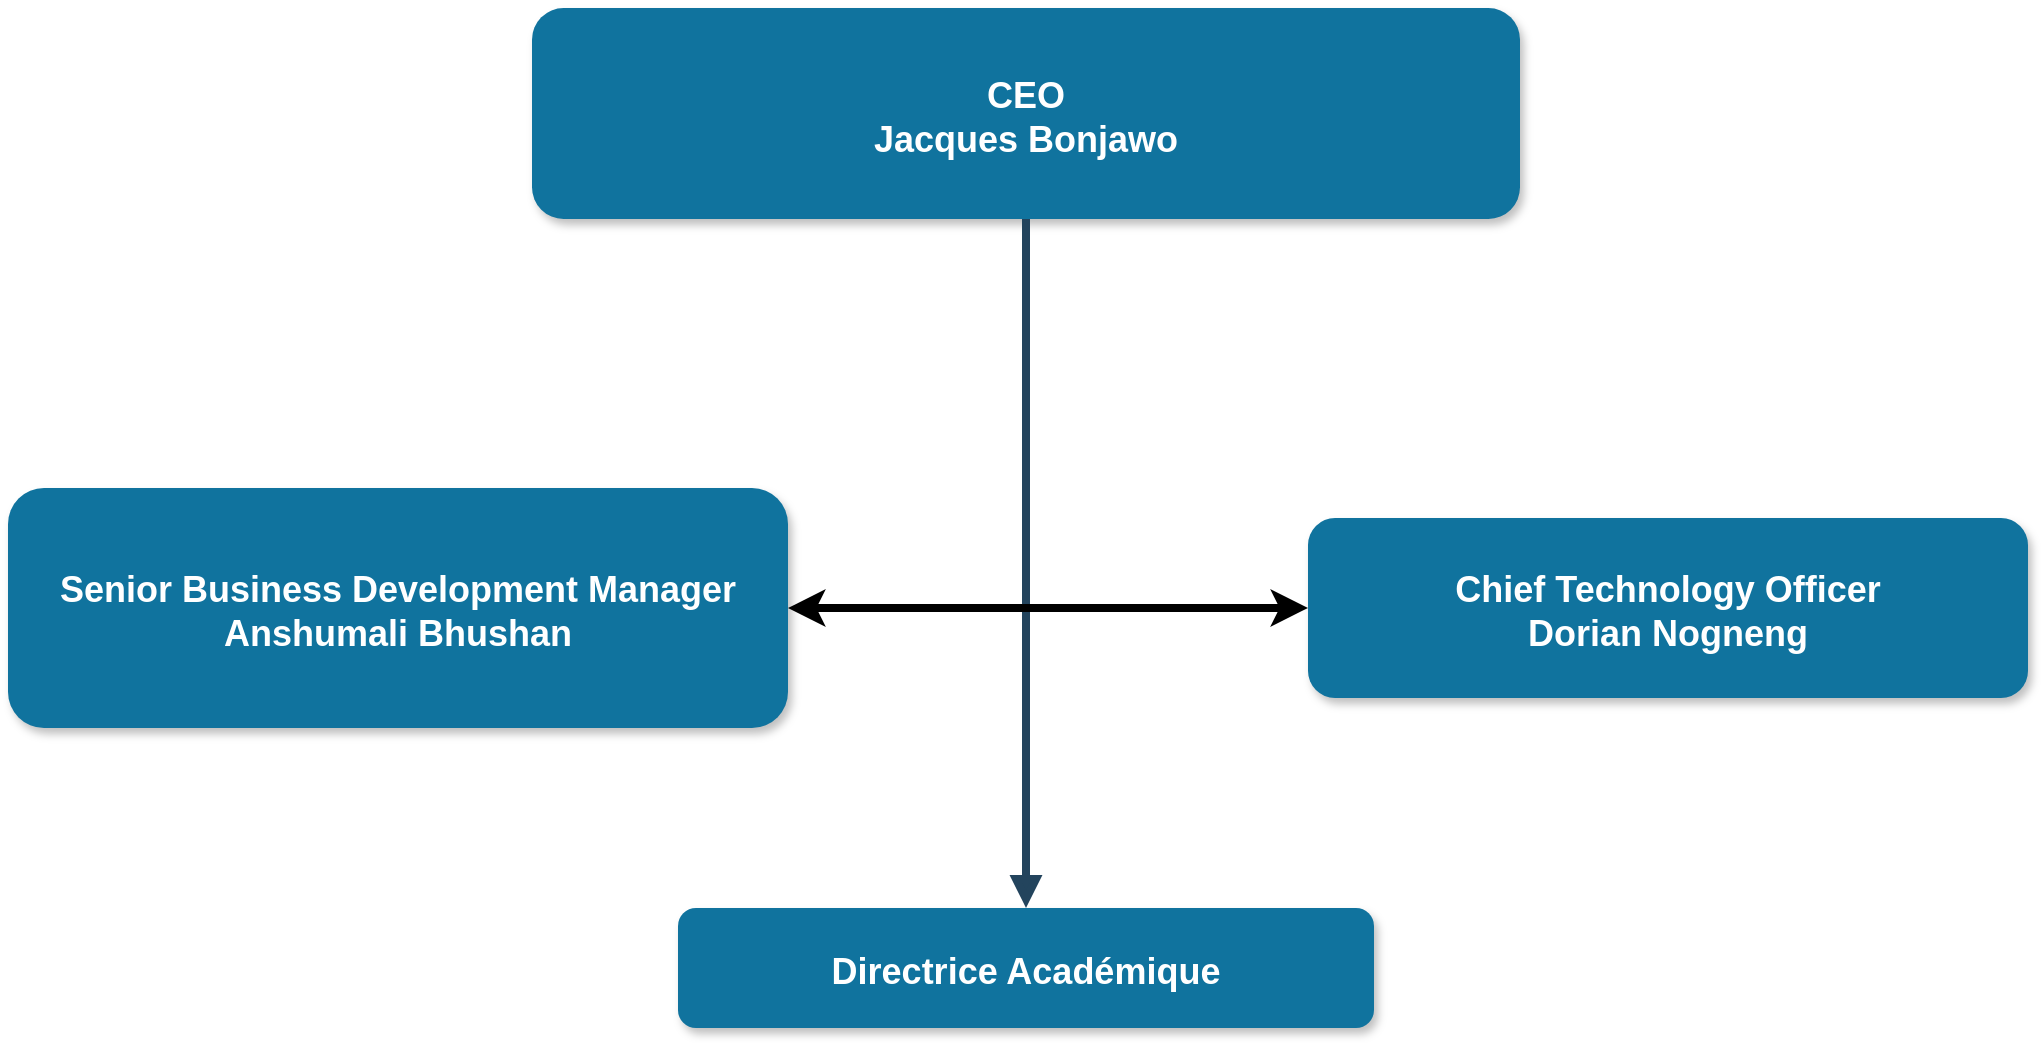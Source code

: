 <mxfile version="21.7.1" type="github">
  <diagram name="Page-1" id="97916047-d0de-89f5-080d-49f4d83e522f">
    <mxGraphModel dx="2049" dy="1140" grid="1" gridSize="10" guides="1" tooltips="1" connect="1" arrows="1" fold="1" page="1" pageScale="1.5" pageWidth="1169" pageHeight="827" background="none" math="0" shadow="0">
      <root>
        <mxCell id="0" />
        <mxCell id="1" parent="0" />
        <mxCell id="2" value="CEO&#xa;Jacques Bonjawo" style="rounded=1;fillColor=#10739E;strokeColor=none;shadow=1;gradientColor=none;fontStyle=1;fontColor=#FFFFFF;fontSize=18;" parent="1" vertex="1">
          <mxGeometry x="672" y="50" width="494" height="105.5" as="geometry" />
        </mxCell>
        <mxCell id="3" value="Directrice Académique" style="rounded=1;fillColor=#10739E;strokeColor=none;shadow=1;gradientColor=none;fontStyle=1;fontColor=#FFFFFF;fontSize=18;" parent="1" vertex="1">
          <mxGeometry x="745" y="500" width="348" height="60" as="geometry" />
        </mxCell>
        <mxCell id="7" value="Chief Technology Officer&#xa;Dorian Nogneng" style="rounded=1;fillColor=#10739E;strokeColor=none;shadow=1;gradientColor=none;fontStyle=1;fontColor=#FFFFFF;fontSize=18;" parent="1" vertex="1">
          <mxGeometry x="1060" y="305" width="360" height="90" as="geometry" />
        </mxCell>
        <mxCell id="29" value="" style="edgeStyle=elbowEdgeStyle;elbow=vertical;strokeWidth=4;endArrow=block;endFill=1;fontStyle=1;strokeColor=#23445D;" parent="1" source="2" target="3" edge="1">
          <mxGeometry x="22" y="165.5" width="100" height="100" as="geometry">
            <mxPoint x="22" y="265.5" as="sourcePoint" />
            <mxPoint x="122" y="165.5" as="targetPoint" />
          </mxGeometry>
        </mxCell>
        <mxCell id="7ujSnZVlotJwcw6J5cbu-57" style="edgeStyle=orthogonalEdgeStyle;rounded=0;orthogonalLoop=1;jettySize=auto;html=1;exitX=1;exitY=0.5;exitDx=0;exitDy=0;entryX=0;entryY=0.5;entryDx=0;entryDy=0;strokeWidth=4;startArrow=classic;startFill=1;" edge="1" parent="1" source="7ujSnZVlotJwcw6J5cbu-55" target="7">
          <mxGeometry relative="1" as="geometry" />
        </mxCell>
        <mxCell id="7ujSnZVlotJwcw6J5cbu-55" value="Senior Business Development Manager&#xa;Anshumali Bhushan" style="rounded=1;fillColor=#10739E;strokeColor=none;shadow=1;gradientColor=none;fontStyle=1;fontColor=#FFFFFF;fontSize=18;" vertex="1" parent="1">
          <mxGeometry x="410" y="290" width="390" height="120" as="geometry" />
        </mxCell>
      </root>
    </mxGraphModel>
  </diagram>
</mxfile>
